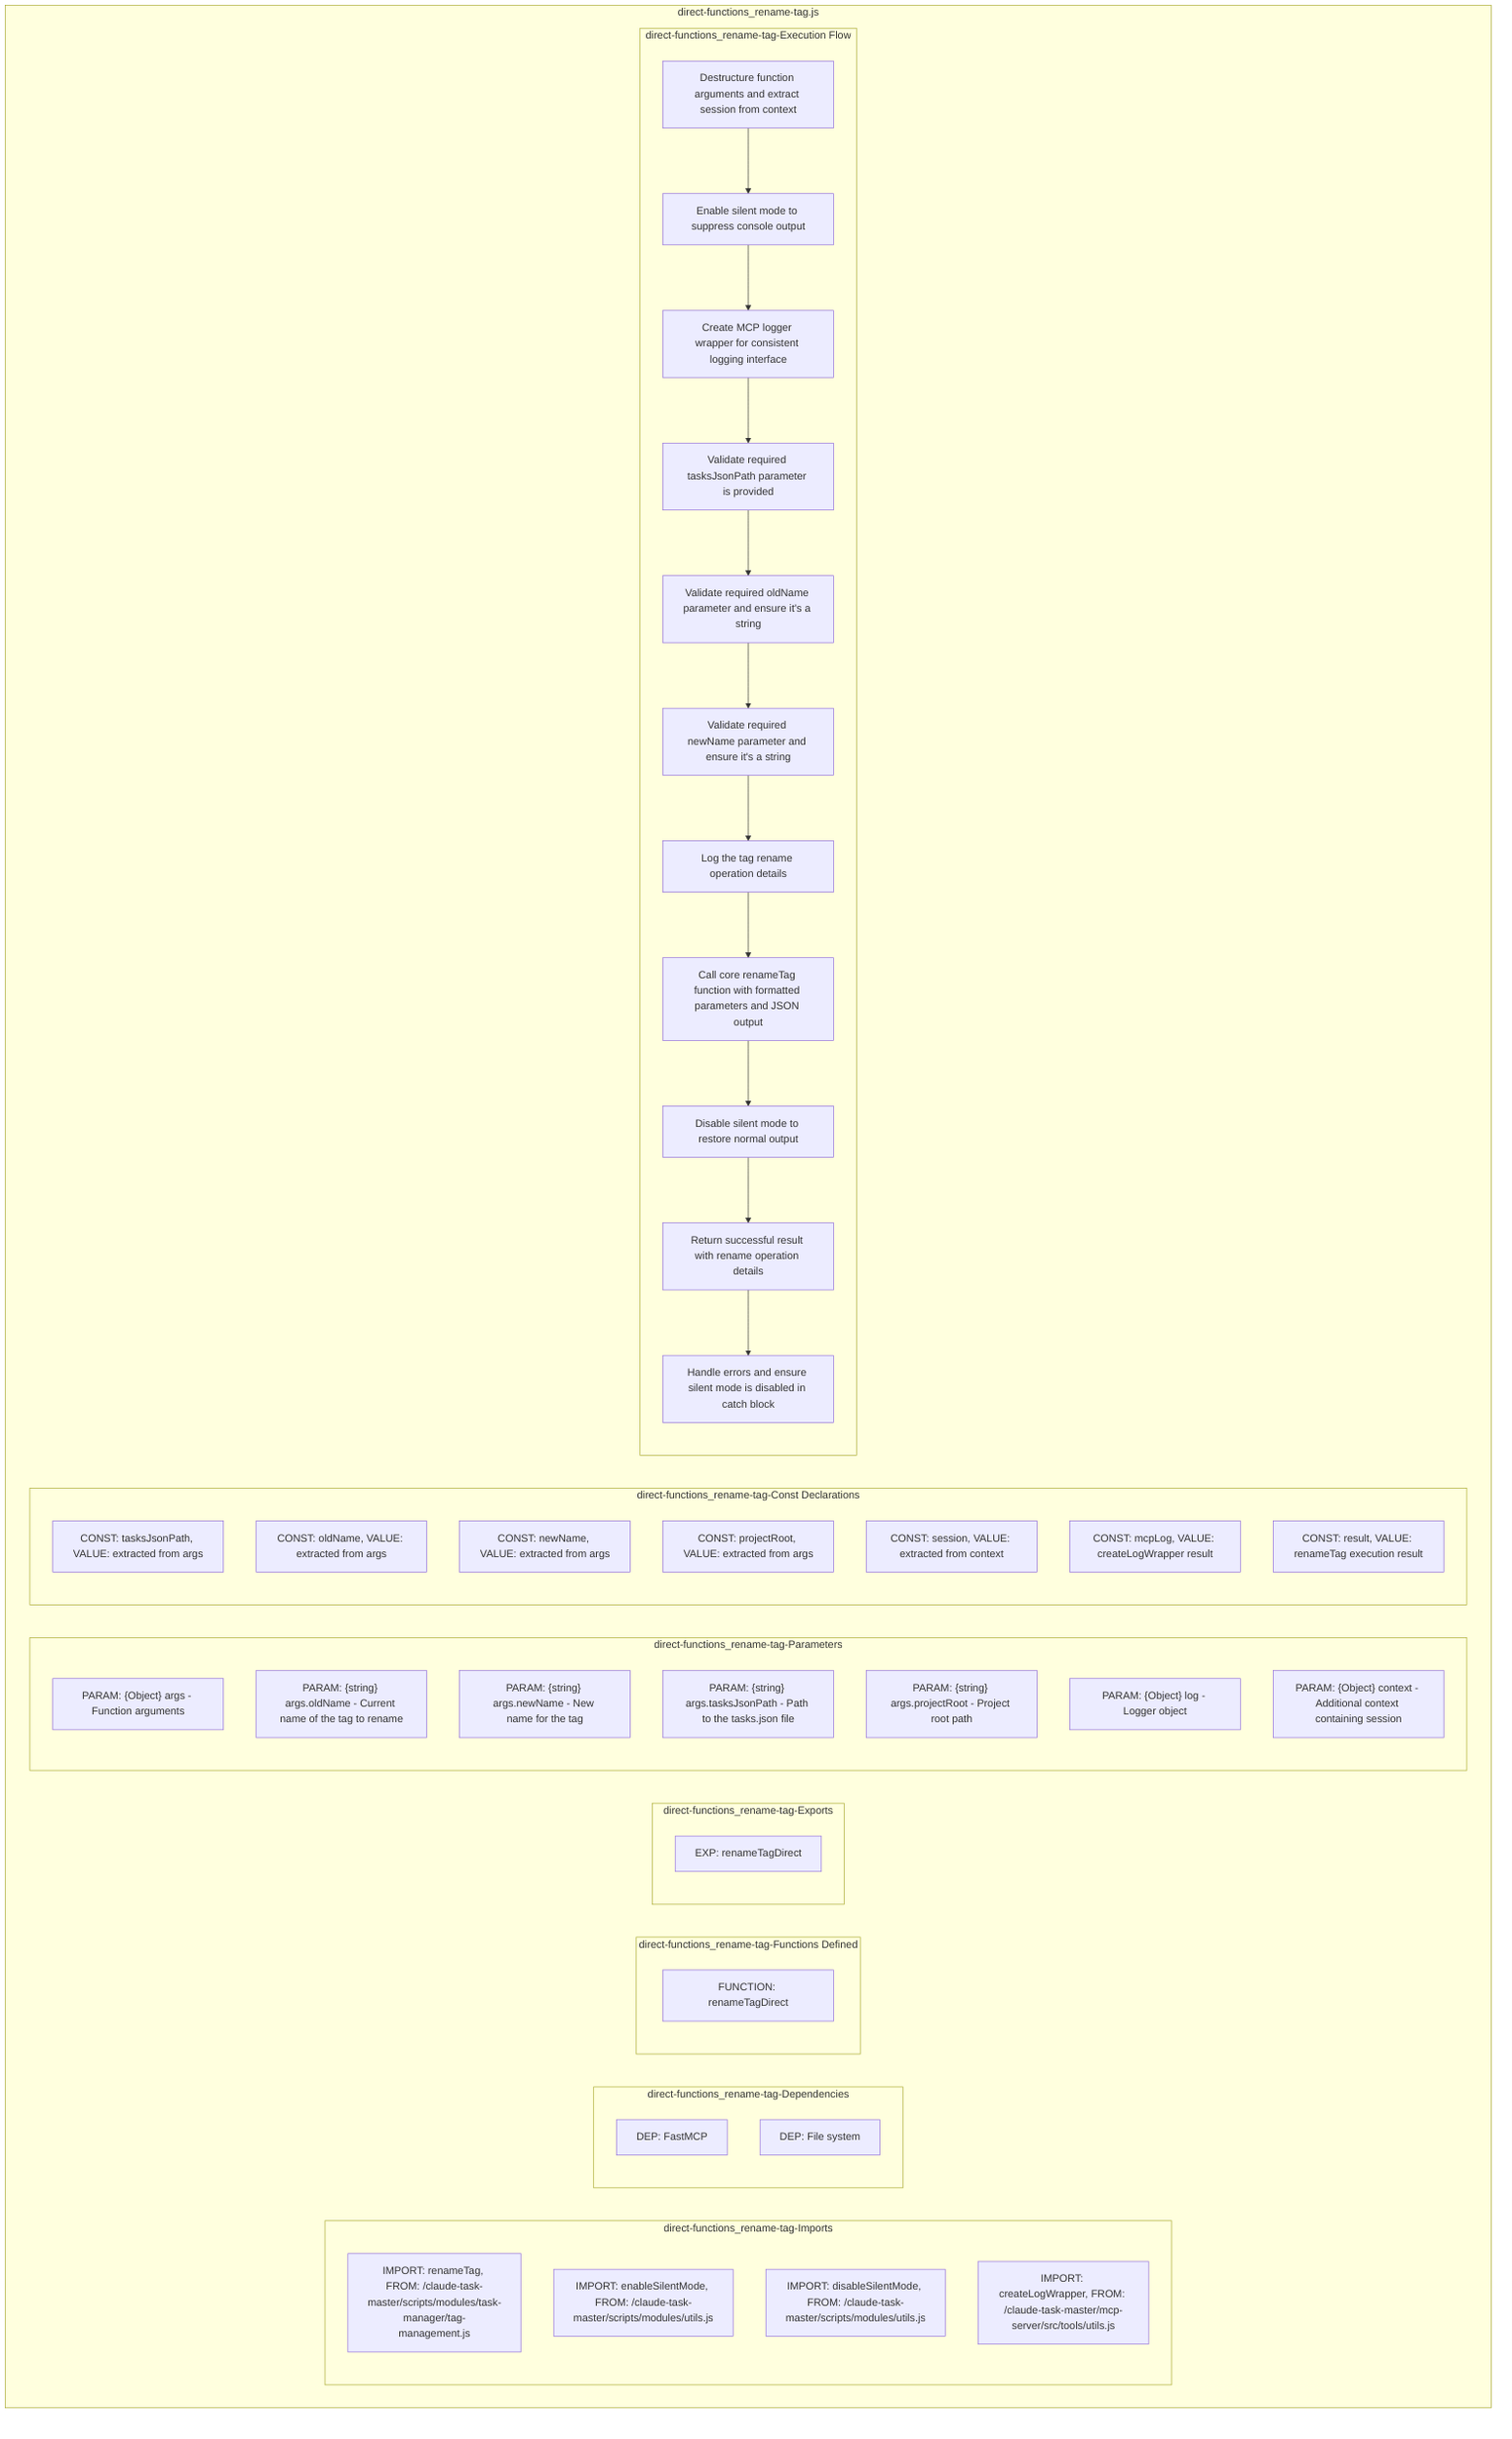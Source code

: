 flowchart TB
    subgraph renameTagImports["direct-functions_rename-tag-Imports"]
        I1["IMPORT: renameTag, FROM: /claude-task-master/scripts/modules/task-manager/tag-management.js"]
        I2["IMPORT: enableSilentMode, FROM: /claude-task-master/scripts/modules/utils.js"]
        I3["IMPORT: disableSilentMode, FROM: /claude-task-master/scripts/modules/utils.js"]
        I4["IMPORT: createLogWrapper, FROM: /claude-task-master/mcp-server/src/tools/utils.js"]
    end
    
    subgraph renameTagDependencies["direct-functions_rename-tag-Dependencies"]
        D1["DEP: FastMCP"]
        D2["DEP: File system"]
    end
    
    subgraph renameTagFunctionsDefined["direct-functions_rename-tag-Functions Defined"]
        FU1["FUNCTION: renameTagDirect"]
    end
    
    subgraph renameTagExports["direct-functions_rename-tag-Exports"]
        E1["EXP: renameTagDirect"]
    end
    
    subgraph renameTagParameters["direct-functions_rename-tag-Parameters"]
        P1["PARAM: {Object} args - Function arguments"]
        P2["PARAM: {string} args.oldName - Current name of the tag to rename"]
        P3["PARAM: {string} args.newName - New name for the tag"]
        P4["PARAM: {string} args.tasksJsonPath - Path to the tasks.json file"]
        P5["PARAM: {string} args.projectRoot - Project root path"]
        P6["PARAM: {Object} log - Logger object"]
        P7["PARAM: {Object} context - Additional context containing session"]
    end
    
    subgraph renameTagConstants["direct-functions_rename-tag-Const Declarations"]
        C1["CONST: tasksJsonPath, VALUE: extracted from args"]
        C2["CONST: oldName, VALUE: extracted from args"]
        C3["CONST: newName, VALUE: extracted from args"]
        C4["CONST: projectRoot, VALUE: extracted from args"]
        C5["CONST: session, VALUE: extracted from context"]
        C6["CONST: mcpLog, VALUE: createLogWrapper result"]
        C7["CONST: result, VALUE: renameTag execution result"]
    end
    
    subgraph renameTagExecutionFlow["direct-functions_rename-tag-Execution Flow"]
        FL1["Destructure function arguments and extract session from context"]
        FL2["Enable silent mode to suppress console output"]
        FL3["Create MCP logger wrapper for consistent logging interface"]
        FL4["Validate required tasksJsonPath parameter is provided"]
        FL5["Validate required oldName parameter and ensure it's a string"]
        FL6["Validate required newName parameter and ensure it's a string"]
        FL7["Log the tag rename operation details"]
        FL8["Call core renameTag function with formatted parameters and JSON output"]
        FL9["Disable silent mode to restore normal output"]
        FL10["Return successful result with rename operation details"]
        FL11["Handle errors and ensure silent mode is disabled in catch block"]
    end
    
    subgraph renameTag["direct-functions_rename-tag.js"]
        renameTagImports
        renameTagDependencies
        renameTagFunctionsDefined
        renameTagExports
        renameTagParameters
        renameTagConstants
        renameTagExecutionFlow
    end
    
    FL1 --> FL2
    FL2 --> FL3
    FL3 --> FL4
    FL4 --> FL5
    FL5 --> FL6
    FL6 --> FL7
    FL7 --> FL8
    FL8 --> FL9
    FL9 --> FL10
    FL10 --> FL11